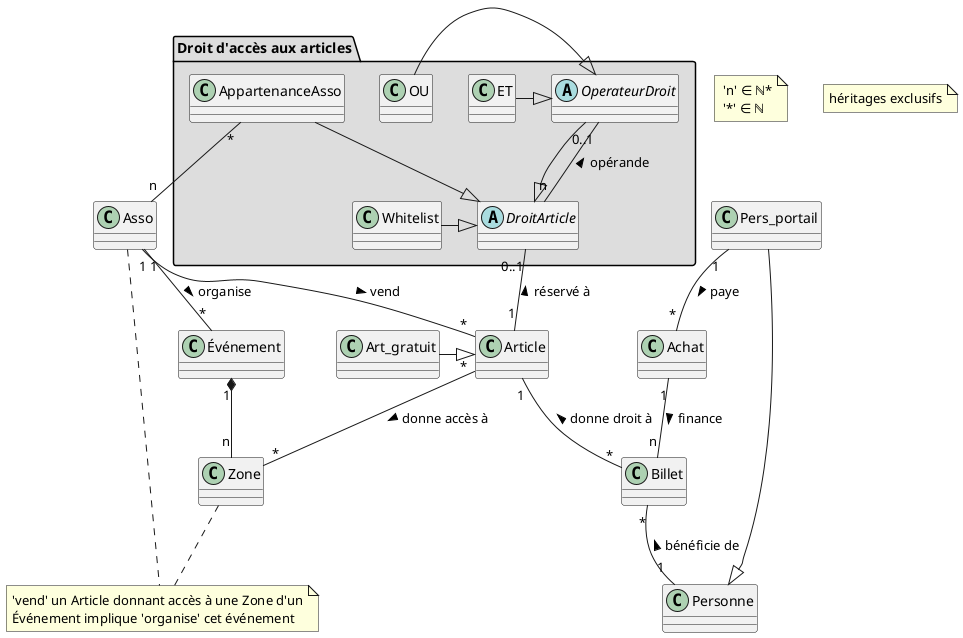 @startuml sparkle
skinparam groupInheritance 2

note " 'n' ∈ ℕ*\n '*' ∈ ℕ" as N1
note "héritages exclusifs" as N3

Article "1" -- "*" Billet : donne droit à <

Asso "1" -- "*" Article : vend >
Asso "1" -- "*" Événement : organise >
Art_gratuit -|> Article

note "'vend' un Article donnant accès à une Zone d'un\nÉvénement implique 'organise' cet événement" as N2
Asso .. N2
Zone .. N2

Événement "1" *-- "n" Zone
Article "*" - "*" Zone : donne accès à >

Pers_portail -|> Personne

Billet "*" -- "1" Personne : bénéficie de <


Pers_portail "1" -- "*" Achat : paye >
Achat "1" -- "n" Billet : finance >


package "Droit d'accès aux articles" #DDDDDD {

abstract DroitArticle
abstract OperateurDroit
OperateurDroit --|> DroitArticle
OperateurDroit "0..1" -- "n" DroitArticle : opérande <
ET -|> OperateurDroit
OU -|> OperateurDroit
Whitelist -|> DroitArticle
AppartenanceAsso --|> DroitArticle
AppartenanceAsso "*" -- "n" Asso
Article "1" -- "0..1" DroitArticle : réservé à >

}

@enduml
